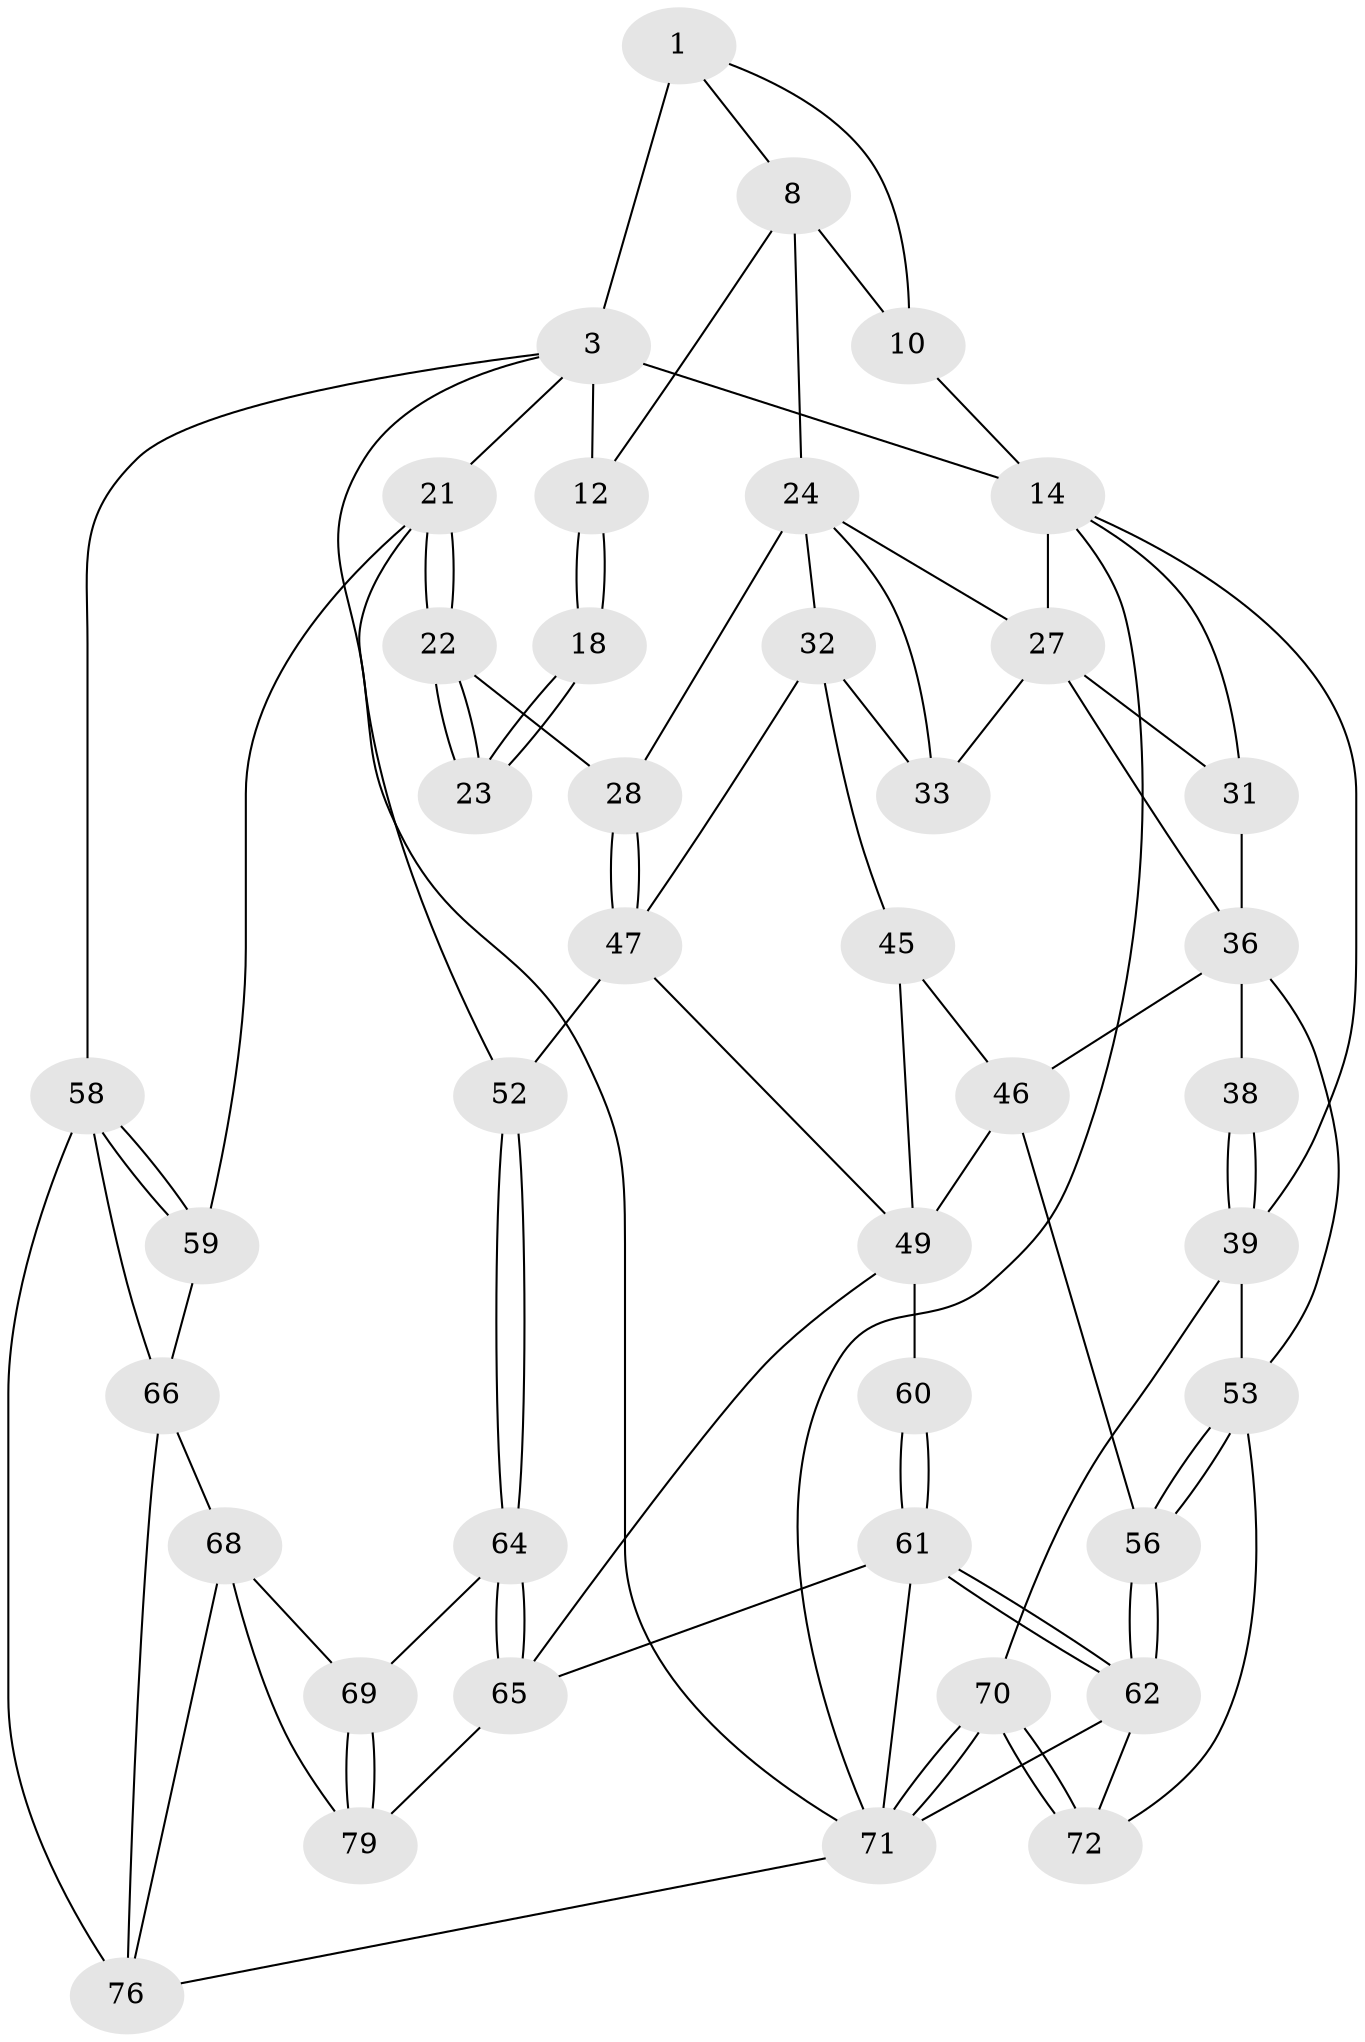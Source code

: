// original degree distribution, {3: 0.03614457831325301, 4: 0.21686746987951808, 6: 0.20481927710843373, 5: 0.5421686746987951}
// Generated by graph-tools (version 1.1) at 2025/16/03/09/25 04:16:47]
// undirected, 41 vertices, 91 edges
graph export_dot {
graph [start="1"]
  node [color=gray90,style=filled];
  1 [pos="+0.2531946774137854+0",super="+2+6"];
  3 [pos="+1+0",super="+11+4"];
  8 [pos="+0.6098579430127848+0",super="+13+9"];
  10 [pos="+0.3610522346568842+0.13859061960312255"];
  12 [pos="+0.7373066675139371+0.1900046291341766"];
  14 [pos="+0+0.24767052914222104",super="+15"];
  18 [pos="+0.8071510027952058+0.29421570696842225",super="+19"];
  21 [pos="+0.8920964083848192+0.45692363031581934",super="+51"];
  22 [pos="+0.8677567092737097+0.44088832949813744"];
  23 [pos="+0.8474045506766253+0.3777097110247487"];
  24 [pos="+0.5452513294383208+0.23978845246850694",super="+25+29"];
  27 [pos="+0.24072677317500976+0.31217853353465563",super="+30"];
  28 [pos="+0.8337711282152444+0.44384987855290536"];
  31 [pos="+0.15908884232045203+0.4158552734398903"];
  32 [pos="+0.6736400481765543+0.44713739198338825",super="+41"];
  33 [pos="+0.50289299662328+0.2635219577107254",super="+34"];
  36 [pos="+0.24032297315820023+0.5187714673394836",super="+43+37"];
  38 [pos="+0.07656514030117842+0.5250810854100636"];
  39 [pos="+0+0.547909904160674",super="+40"];
  45 [pos="+0.44106085827879465+0.4978573041758997"];
  46 [pos="+0.3592811348794332+0.5740869415000802",super="+55"];
  47 [pos="+0.637558157231377+0.6003412781490023",super="+48"];
  49 [pos="+0.576939533782084+0.7128471860032504",super="+50+63"];
  52 [pos="+0.7818752370243216+0.6641224519935269"];
  53 [pos="+0.1777121190378392+0.68909879979062",super="+54"];
  56 [pos="+0.2597096384623106+0.7454037218308297"];
  58 [pos="+1+0.5425979091253627",super="+73"];
  59 [pos="+0.9010307930539552+0.7346080160056524"];
  60 [pos="+0.4509719248224638+0.8423369494182464"];
  61 [pos="+0.35445113927131905+0.8850619513100086",super="+81"];
  62 [pos="+0.26970510945059756+0.8128827476106375",super="+74"];
  64 [pos="+0.7565939091656219+0.7599166402470063"];
  65 [pos="+0.5936078655276423+0.8351263062533519",super="+80"];
  66 [pos="+0.8996299514487878+0.7427259629961073",super="+67"];
  68 [pos="+0.8801013826613713+0.7846119439842373",super="+78"];
  69 [pos="+0.8091653424521956+0.7975543568603094"];
  70 [pos="+0+0.9340050989664238"];
  71 [pos="+0+1",super="+75"];
  72 [pos="+0.0193012346194794+0.8457763463987223"];
  76 [pos="+1+1",super="+77"];
  79 [pos="+0.8295134810340804+0.8969329656230891"];
  1 -- 8;
  1 -- 3 [weight=2];
  1 -- 10;
  3 -- 12;
  3 -- 21;
  3 -- 71;
  3 -- 58;
  3 -- 14 [weight=2];
  8 -- 24 [weight=2];
  8 -- 12;
  8 -- 10;
  10 -- 14;
  12 -- 18;
  12 -- 18;
  14 -- 71;
  14 -- 39;
  14 -- 27;
  14 -- 31;
  18 -- 23 [weight=2];
  18 -- 23;
  21 -- 22;
  21 -- 22;
  21 -- 59;
  21 -- 52;
  22 -- 23;
  22 -- 23;
  22 -- 28;
  24 -- 27;
  24 -- 33;
  24 -- 32;
  24 -- 28;
  27 -- 36;
  27 -- 31;
  27 -- 33;
  28 -- 47;
  28 -- 47;
  31 -- 36;
  32 -- 33 [weight=2];
  32 -- 45;
  32 -- 47;
  36 -- 46;
  36 -- 53;
  36 -- 38 [weight=2];
  38 -- 39;
  38 -- 39;
  39 -- 53;
  39 -- 70;
  45 -- 46;
  45 -- 49;
  46 -- 56;
  46 -- 49;
  47 -- 49;
  47 -- 52;
  49 -- 60 [weight=2];
  49 -- 65;
  52 -- 64;
  52 -- 64;
  53 -- 56;
  53 -- 56;
  53 -- 72;
  56 -- 62;
  56 -- 62;
  58 -- 59;
  58 -- 59;
  58 -- 66;
  58 -- 76;
  59 -- 66;
  60 -- 61;
  60 -- 61;
  61 -- 62 [weight=2];
  61 -- 62;
  61 -- 65;
  61 -- 71;
  62 -- 72;
  62 -- 71;
  64 -- 65;
  64 -- 65;
  64 -- 69;
  65 -- 79;
  66 -- 68;
  66 -- 76;
  68 -- 69;
  68 -- 79;
  68 -- 76;
  69 -- 79;
  69 -- 79;
  70 -- 71;
  70 -- 71;
  70 -- 72;
  70 -- 72;
  71 -- 76;
}
